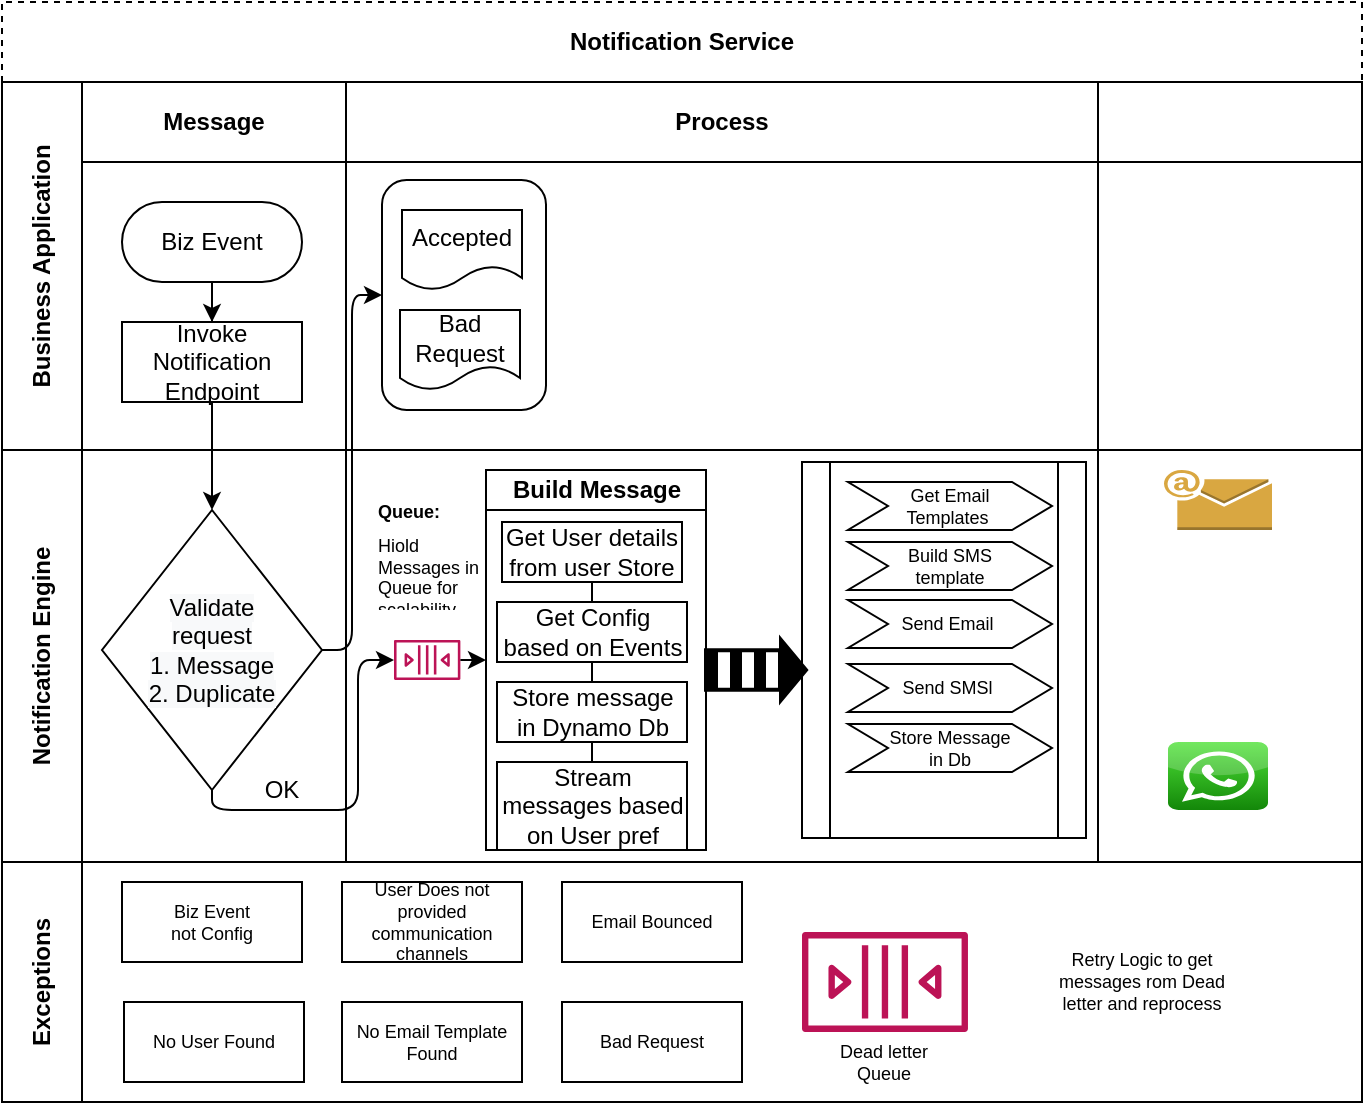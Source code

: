 <mxfile version="13.5.8" type="github">
  <diagram id="kgpKYQtTHZ0yAKxKKP6v" name="Biz process">
    <mxGraphModel dx="868" dy="450" grid="1" gridSize="10" guides="1" tooltips="1" connect="1" arrows="1" fold="1" page="1" pageScale="1" pageWidth="850" pageHeight="1100" math="0" shadow="0">
      <root>
        <mxCell id="0" />
        <mxCell id="1" parent="0" />
        <mxCell id="3nuBFxr9cyL0pnOWT2aG-1" value="Notification Service" style="shape=table;childLayout=tableLayout;rowLines=0;columnLines=0;startSize=40;html=1;whiteSpace=wrap;collapsible=0;recursiveResize=0;expand=0;fontStyle=1;dashed=1;" parent="1" vertex="1">
          <mxGeometry x="100" y="110" width="680" height="430" as="geometry" />
        </mxCell>
        <mxCell id="3nuBFxr9cyL0pnOWT2aG-2" value="" style="edgeStyle=orthogonalEdgeStyle;rounded=0;orthogonalLoop=1;jettySize=auto;html=1;entryX=0.5;entryY=0;entryDx=0;entryDy=0;" parent="3nuBFxr9cyL0pnOWT2aG-1" source="3nuBFxr9cyL0pnOWT2aG-7" target="4x0DBsmedhbezIaQ5GLJ-2" edge="1">
          <mxGeometry relative="1" as="geometry">
            <mxPoint x="105" y="240" as="targetPoint" />
          </mxGeometry>
        </mxCell>
        <mxCell id="3nuBFxr9cyL0pnOWT2aG-3" value="Business Application" style="swimlane;horizontal=0;points=[[0,0.5],[1,0.5]];portConstraint=eastwest;startSize=40;html=1;whiteSpace=wrap;collapsible=0;recursiveResize=0;expand=0;" parent="3nuBFxr9cyL0pnOWT2aG-1" vertex="1">
          <mxGeometry y="40" width="680" height="184" as="geometry" />
        </mxCell>
        <mxCell id="3nuBFxr9cyL0pnOWT2aG-4" value="Message" style="swimlane;connectable=0;startSize=40;html=1;whiteSpace=wrap;collapsible=0;recursiveResize=0;expand=0;" parent="3nuBFxr9cyL0pnOWT2aG-3" vertex="1">
          <mxGeometry x="40" width="132" height="184" as="geometry" />
        </mxCell>
        <mxCell id="3nuBFxr9cyL0pnOWT2aG-5" style="edgeStyle=orthogonalEdgeStyle;rounded=0;orthogonalLoop=1;jettySize=auto;html=1;" parent="3nuBFxr9cyL0pnOWT2aG-4" source="3nuBFxr9cyL0pnOWT2aG-6" target="3nuBFxr9cyL0pnOWT2aG-7" edge="1">
          <mxGeometry relative="1" as="geometry" />
        </mxCell>
        <mxCell id="3nuBFxr9cyL0pnOWT2aG-6" value="Biz Event" style="rounded=1;whiteSpace=wrap;html=1;arcSize=50;" parent="3nuBFxr9cyL0pnOWT2aG-4" vertex="1">
          <mxGeometry x="20" y="60" width="90" height="40" as="geometry" />
        </mxCell>
        <mxCell id="3nuBFxr9cyL0pnOWT2aG-7" value="Invoke Notification Endpoint" style="rounded=0;whiteSpace=wrap;html=1;" parent="3nuBFxr9cyL0pnOWT2aG-4" vertex="1">
          <mxGeometry x="20" y="120" width="90" height="40" as="geometry" />
        </mxCell>
        <mxCell id="3nuBFxr9cyL0pnOWT2aG-8" value="Process" style="swimlane;connectable=0;startSize=40;html=1;whiteSpace=wrap;collapsible=0;recursiveResize=0;expand=0;" parent="3nuBFxr9cyL0pnOWT2aG-3" vertex="1">
          <mxGeometry x="172" width="376" height="184" as="geometry" />
        </mxCell>
        <mxCell id="4x0DBsmedhbezIaQ5GLJ-26" value="" style="rounded=1;whiteSpace=wrap;html=1;glass=0;" vertex="1" parent="3nuBFxr9cyL0pnOWT2aG-8">
          <mxGeometry x="18" y="49" width="82" height="115" as="geometry" />
        </mxCell>
        <mxCell id="3nuBFxr9cyL0pnOWT2aG-21" value="Accepted" style="shape=document;whiteSpace=wrap;html=1;boundedLbl=1;" parent="3nuBFxr9cyL0pnOWT2aG-8" vertex="1">
          <mxGeometry x="28" y="64" width="60" height="40" as="geometry" />
        </mxCell>
        <mxCell id="4x0DBsmedhbezIaQ5GLJ-6" value="Bad Request" style="shape=document;whiteSpace=wrap;html=1;boundedLbl=1;" vertex="1" parent="3nuBFxr9cyL0pnOWT2aG-8">
          <mxGeometry x="27" y="114" width="60" height="40" as="geometry" />
        </mxCell>
        <mxCell id="4x0DBsmedhbezIaQ5GLJ-62" value="" style="shape=process;whiteSpace=wrap;html=1;backgroundOutline=1;glass=0;fontSize=9;" vertex="1" parent="3nuBFxr9cyL0pnOWT2aG-8">
          <mxGeometry x="228" y="190" width="142" height="188" as="geometry" />
        </mxCell>
        <mxCell id="3nuBFxr9cyL0pnOWT2aG-11" value="" style="swimlane;connectable=0;startSize=40;html=1;whiteSpace=wrap;collapsible=0;recursiveResize=0;expand=0;" parent="3nuBFxr9cyL0pnOWT2aG-3" vertex="1">
          <mxGeometry x="548" width="132" height="184" as="geometry" />
        </mxCell>
        <mxCell id="3nuBFxr9cyL0pnOWT2aG-15" value="Notification Engine" style="swimlane;horizontal=0;points=[[0,0.5],[1,0.5]];portConstraint=eastwest;startSize=40;html=1;whiteSpace=wrap;collapsible=0;recursiveResize=0;expand=0;" parent="3nuBFxr9cyL0pnOWT2aG-1" vertex="1">
          <mxGeometry y="224" width="680" height="206" as="geometry" />
        </mxCell>
        <mxCell id="3nuBFxr9cyL0pnOWT2aG-16" value="" style="swimlane;connectable=0;startSize=0;html=1;whiteSpace=wrap;collapsible=0;recursiveResize=0;expand=0;" parent="3nuBFxr9cyL0pnOWT2aG-15" vertex="1">
          <mxGeometry x="40" width="132" height="206" as="geometry" />
        </mxCell>
        <mxCell id="4x0DBsmedhbezIaQ5GLJ-11" value="" style="endArrow=classic;html=1;exitX=0.5;exitY=1;exitDx=0;exitDy=0;entryX=0.5;entryY=0;entryDx=0;entryDy=0;" edge="1" parent="3nuBFxr9cyL0pnOWT2aG-16" source="4x0DBsmedhbezIaQ5GLJ-2">
          <mxGeometry width="50" height="50" relative="1" as="geometry">
            <mxPoint x="270" y="40" as="sourcePoint" />
            <mxPoint x="66" y="120" as="targetPoint" />
          </mxGeometry>
        </mxCell>
        <mxCell id="4x0DBsmedhbezIaQ5GLJ-2" value="&lt;span style=&quot;color: rgb(0 , 0 , 0) ; font-family: &amp;#34;helvetica&amp;#34; ; font-size: 12px ; font-style: normal ; font-weight: 400 ; letter-spacing: normal ; text-align: center ; text-indent: 0px ; text-transform: none ; word-spacing: 0px ; background-color: rgb(248 , 249 , 250) ; display: inline ; float: none&quot;&gt;Validate &lt;br&gt;request&lt;br&gt;1. Message&lt;br&gt;2. Duplicate&lt;br&gt;&lt;/span&gt;" style="rhombus;whiteSpace=wrap;html=1;" vertex="1" parent="3nuBFxr9cyL0pnOWT2aG-16">
          <mxGeometry x="10" y="30" width="110" height="140" as="geometry" />
        </mxCell>
        <mxCell id="4x0DBsmedhbezIaQ5GLJ-27" value="OK" style="text;html=1;strokeColor=none;fillColor=none;align=center;verticalAlign=middle;whiteSpace=wrap;rounded=0;glass=0;" vertex="1" parent="3nuBFxr9cyL0pnOWT2aG-16">
          <mxGeometry x="80" y="160" width="40" height="20" as="geometry" />
        </mxCell>
        <mxCell id="3nuBFxr9cyL0pnOWT2aG-18" value="" style="swimlane;connectable=0;startSize=0;html=1;whiteSpace=wrap;collapsible=0;recursiveResize=0;expand=0;swimlaneLine=1;glass=0;dashed=1;" parent="3nuBFxr9cyL0pnOWT2aG-15" vertex="1">
          <mxGeometry x="172" width="376" height="206" as="geometry" />
        </mxCell>
        <mxCell id="4x0DBsmedhbezIaQ5GLJ-56" value="Get Email &lt;br&gt;Templates&amp;nbsp;" style="shape=step;perimeter=stepPerimeter;whiteSpace=wrap;html=1;fixedSize=1;glass=0;fontSize=9;" vertex="1" parent="3nuBFxr9cyL0pnOWT2aG-18">
          <mxGeometry x="251" y="16" width="102" height="24" as="geometry" />
        </mxCell>
        <mxCell id="4x0DBsmedhbezIaQ5GLJ-38" value="&lt;h1 style=&quot;font-size: 9px;&quot;&gt;Queue:&lt;/h1&gt;&lt;div style=&quot;font-size: 9px;&quot;&gt;Hiold Messages in Queue for scalability&amp;nbsp;&lt;/div&gt;" style="text;html=1;strokeColor=none;fillColor=none;spacing=5;spacingTop=-20;whiteSpace=wrap;overflow=hidden;rounded=0;glass=0;fontSize=9;" vertex="1" parent="3nuBFxr9cyL0pnOWT2aG-18">
          <mxGeometry x="10.6" y="30" width="59.4" height="50" as="geometry" />
        </mxCell>
        <mxCell id="4x0DBsmedhbezIaQ5GLJ-57" value="Build SMS &lt;br&gt;template" style="shape=step;perimeter=stepPerimeter;whiteSpace=wrap;html=1;fixedSize=1;glass=0;fontSize=9;" vertex="1" parent="3nuBFxr9cyL0pnOWT2aG-18">
          <mxGeometry x="251" y="46" width="102" height="24" as="geometry" />
        </mxCell>
        <mxCell id="4x0DBsmedhbezIaQ5GLJ-58" value="Send Email&amp;nbsp;" style="shape=step;perimeter=stepPerimeter;whiteSpace=wrap;html=1;fixedSize=1;glass=0;fontSize=9;" vertex="1" parent="3nuBFxr9cyL0pnOWT2aG-18">
          <mxGeometry x="251" y="75" width="102" height="24" as="geometry" />
        </mxCell>
        <mxCell id="4x0DBsmedhbezIaQ5GLJ-31" value="Build Message" style="swimlane;html=1;startSize=20;horizontal=1;containerType=tree;newEdgeStyle={&quot;edgeStyle&quot;:&quot;elbowEdgeStyle&quot;,&quot;startArrow&quot;:&quot;none&quot;,&quot;endArrow&quot;:&quot;none&quot;};glass=0;" vertex="1" parent="3nuBFxr9cyL0pnOWT2aG-18">
          <mxGeometry x="70" y="10" width="110" height="190" as="geometry" />
        </mxCell>
        <mxCell id="4x0DBsmedhbezIaQ5GLJ-32" value="" style="edgeStyle=elbowEdgeStyle;elbow=vertical;startArrow=none;endArrow=none;rounded=0;" edge="1" parent="4x0DBsmedhbezIaQ5GLJ-31" source="4x0DBsmedhbezIaQ5GLJ-34" target="4x0DBsmedhbezIaQ5GLJ-35">
          <mxGeometry relative="1" as="geometry" />
        </mxCell>
        <UserObject label="Get User details from user Store" treeRoot="1" id="4x0DBsmedhbezIaQ5GLJ-34">
          <mxCell style="whiteSpace=wrap;html=1;align=center;treeFolding=1;treeMoving=1;newEdgeStyle={&quot;edgeStyle&quot;:&quot;elbowEdgeStyle&quot;,&quot;startArrow&quot;:&quot;none&quot;,&quot;endArrow&quot;:&quot;none&quot;};" vertex="1" parent="4x0DBsmedhbezIaQ5GLJ-31">
            <mxGeometry x="8" y="26" width="90" height="30" as="geometry" />
          </mxCell>
        </UserObject>
        <mxCell id="4x0DBsmedhbezIaQ5GLJ-35" value="Get Config based on Events" style="whiteSpace=wrap;html=1;align=center;verticalAlign=middle;treeFolding=1;treeMoving=1;newEdgeStyle={&quot;edgeStyle&quot;:&quot;elbowEdgeStyle&quot;,&quot;startArrow&quot;:&quot;none&quot;,&quot;endArrow&quot;:&quot;none&quot;};" vertex="1" parent="4x0DBsmedhbezIaQ5GLJ-31">
          <mxGeometry x="5.5" y="66" width="95" height="30" as="geometry" />
        </mxCell>
        <mxCell id="4x0DBsmedhbezIaQ5GLJ-52" value="" style="edgeStyle=elbowEdgeStyle;elbow=vertical;startArrow=none;endArrow=none;rounded=0;" edge="1" target="4x0DBsmedhbezIaQ5GLJ-53" source="4x0DBsmedhbezIaQ5GLJ-35" parent="4x0DBsmedhbezIaQ5GLJ-31">
          <mxGeometry relative="1" as="geometry">
            <mxPoint x="402" y="480" as="sourcePoint" />
          </mxGeometry>
        </mxCell>
        <mxCell id="4x0DBsmedhbezIaQ5GLJ-53" value="Store message in Dynamo Db" style="whiteSpace=wrap;html=1;align=center;verticalAlign=middle;treeFolding=1;treeMoving=1;newEdgeStyle={&quot;edgeStyle&quot;:&quot;elbowEdgeStyle&quot;,&quot;startArrow&quot;:&quot;none&quot;,&quot;endArrow&quot;:&quot;none&quot;};" vertex="1" parent="4x0DBsmedhbezIaQ5GLJ-31">
          <mxGeometry x="5.5" y="106" width="95" height="30" as="geometry" />
        </mxCell>
        <mxCell id="4x0DBsmedhbezIaQ5GLJ-54" value="" style="edgeStyle=elbowEdgeStyle;elbow=vertical;startArrow=none;endArrow=none;rounded=0;" edge="1" target="4x0DBsmedhbezIaQ5GLJ-55" source="4x0DBsmedhbezIaQ5GLJ-53" parent="4x0DBsmedhbezIaQ5GLJ-31">
          <mxGeometry relative="1" as="geometry">
            <mxPoint x="402" y="430" as="sourcePoint" />
          </mxGeometry>
        </mxCell>
        <mxCell id="4x0DBsmedhbezIaQ5GLJ-55" value="Stream messages based on User pref" style="whiteSpace=wrap;html=1;align=center;verticalAlign=middle;treeFolding=1;treeMoving=1;newEdgeStyle={&quot;edgeStyle&quot;:&quot;elbowEdgeStyle&quot;,&quot;startArrow&quot;:&quot;none&quot;,&quot;endArrow&quot;:&quot;none&quot;};" vertex="1" parent="4x0DBsmedhbezIaQ5GLJ-31">
          <mxGeometry x="5.5" y="146" width="95" height="44" as="geometry" />
        </mxCell>
        <mxCell id="4x0DBsmedhbezIaQ5GLJ-37" value="" style="outlineConnect=0;fontColor=#232F3E;gradientColor=none;fillColor=#BC1356;strokeColor=none;dashed=0;verticalLabelPosition=bottom;verticalAlign=top;align=center;html=1;fontSize=12;fontStyle=0;aspect=fixed;pointerEvents=1;shape=mxgraph.aws4.queue;glass=0;" vertex="1" parent="3nuBFxr9cyL0pnOWT2aG-18">
          <mxGeometry x="24" y="95" width="33.19" height="20" as="geometry" />
        </mxCell>
        <mxCell id="4x0DBsmedhbezIaQ5GLJ-39" value="" style="endArrow=classic;html=1;fontSize=9;entryX=0;entryY=0.5;entryDx=0;entryDy=0;" edge="1" parent="3nuBFxr9cyL0pnOWT2aG-18" source="4x0DBsmedhbezIaQ5GLJ-37" target="4x0DBsmedhbezIaQ5GLJ-31">
          <mxGeometry width="50" height="50" relative="1" as="geometry">
            <mxPoint x="218" y="100" as="sourcePoint" />
            <mxPoint x="268" y="50" as="targetPoint" />
          </mxGeometry>
        </mxCell>
        <mxCell id="4x0DBsmedhbezIaQ5GLJ-40" value="" style="verticalLabelPosition=bottom;html=1;verticalAlign=top;strokeWidth=2;shape=mxgraph.lean_mapping.push_arrow;glass=0;fontSize=9;" vertex="1" parent="3nuBFxr9cyL0pnOWT2aG-18">
          <mxGeometry x="180" y="95" width="50" height="30" as="geometry" />
        </mxCell>
        <mxCell id="4x0DBsmedhbezIaQ5GLJ-59" value="Send SMSl&amp;nbsp;" style="shape=step;perimeter=stepPerimeter;whiteSpace=wrap;html=1;fixedSize=1;glass=0;fontSize=9;" vertex="1" parent="3nuBFxr9cyL0pnOWT2aG-18">
          <mxGeometry x="251" y="107" width="102" height="24" as="geometry" />
        </mxCell>
        <mxCell id="4x0DBsmedhbezIaQ5GLJ-60" value="Store Message&lt;br&gt;in Db" style="shape=step;perimeter=stepPerimeter;whiteSpace=wrap;html=1;fixedSize=1;glass=0;fontSize=9;" vertex="1" parent="3nuBFxr9cyL0pnOWT2aG-18">
          <mxGeometry x="251" y="137" width="102" height="24" as="geometry" />
        </mxCell>
        <mxCell id="3nuBFxr9cyL0pnOWT2aG-23" value="" style="swimlane;connectable=0;startSize=0;html=1;whiteSpace=wrap;collapsible=0;recursiveResize=0;expand=0;" parent="3nuBFxr9cyL0pnOWT2aG-15" vertex="1">
          <mxGeometry x="548" width="132" height="206" as="geometry" />
        </mxCell>
        <mxCell id="4x0DBsmedhbezIaQ5GLJ-64" value="" style="outlineConnect=0;dashed=0;verticalLabelPosition=bottom;verticalAlign=top;align=center;html=1;shape=mxgraph.aws3.email;fillColor=#D9A741;gradientColor=none;glass=0;fontSize=9;" vertex="1" parent="3nuBFxr9cyL0pnOWT2aG-23">
          <mxGeometry x="33" y="10" width="54" height="30" as="geometry" />
        </mxCell>
        <mxCell id="4x0DBsmedhbezIaQ5GLJ-66" value="" style="shape=image;html=1;verticalAlign=top;verticalLabelPosition=bottom;labelBackgroundColor=#ffffff;imageAspect=0;aspect=fixed;image=https://cdn0.iconfinder.com/data/icons/interface-3-4/100/Conversation-128.png;glass=0;fontSize=9;" vertex="1" parent="3nuBFxr9cyL0pnOWT2aG-23">
          <mxGeometry x="40.5" y="56" width="39" height="39" as="geometry" />
        </mxCell>
        <mxCell id="4x0DBsmedhbezIaQ5GLJ-67" value="" style="shape=image;html=1;verticalAlign=top;verticalLabelPosition=bottom;labelBackgroundColor=#ffffff;imageAspect=0;aspect=fixed;image=https://cdn2.iconfinder.com/data/icons/mobile-and-internet-business/505/sms-128.png;glass=0;fontSize=9;" vertex="1" parent="3nuBFxr9cyL0pnOWT2aG-23">
          <mxGeometry x="42" y="95" width="36" height="36" as="geometry" />
        </mxCell>
        <mxCell id="4x0DBsmedhbezIaQ5GLJ-69" value="" style="dashed=0;outlineConnect=0;html=1;align=center;labelPosition=center;verticalLabelPosition=bottom;verticalAlign=top;shape=mxgraph.webicons.whatsapp;fillColor=#4FE238;gradientColor=#138709;glass=0;fontSize=9;" vertex="1" parent="3nuBFxr9cyL0pnOWT2aG-23">
          <mxGeometry x="35" y="146" width="50" height="34" as="geometry" />
        </mxCell>
        <mxCell id="4x0DBsmedhbezIaQ5GLJ-24" value="" style="endArrow=classic;html=1;exitX=0.5;exitY=1;exitDx=0;exitDy=0;edgeStyle=orthogonalEdgeStyle;" edge="1" parent="3nuBFxr9cyL0pnOWT2aG-15" source="4x0DBsmedhbezIaQ5GLJ-2" target="4x0DBsmedhbezIaQ5GLJ-37">
          <mxGeometry width="50" height="50" relative="1" as="geometry">
            <mxPoint x="310" y="140" as="sourcePoint" />
            <mxPoint x="200" y="100" as="targetPoint" />
          </mxGeometry>
        </mxCell>
        <mxCell id="4x0DBsmedhbezIaQ5GLJ-28" value="" style="endArrow=classic;html=1;exitX=1;exitY=0.5;exitDx=0;exitDy=0;edgeStyle=orthogonalEdgeStyle;entryX=0;entryY=0.5;entryDx=0;entryDy=0;" edge="1" parent="3nuBFxr9cyL0pnOWT2aG-1" source="4x0DBsmedhbezIaQ5GLJ-2" target="4x0DBsmedhbezIaQ5GLJ-26">
          <mxGeometry width="50" height="50" relative="1" as="geometry">
            <mxPoint x="400" y="230" as="sourcePoint" />
            <mxPoint x="179" y="180" as="targetPoint" />
          </mxGeometry>
        </mxCell>
        <mxCell id="4x0DBsmedhbezIaQ5GLJ-113" value="Exceptions" style="swimlane;horizontal=0;points=[[0,0.5],[1,0.5]];portConstraint=eastwest;startSize=40;html=1;whiteSpace=wrap;collapsible=0;recursiveResize=0;expand=0;" vertex="1" parent="1">
          <mxGeometry x="100" y="540" width="680" height="120" as="geometry" />
        </mxCell>
        <mxCell id="4x0DBsmedhbezIaQ5GLJ-142" value="No User Found" style="rounded=0;whiteSpace=wrap;html=1;glass=0;fontSize=9;" vertex="1" parent="4x0DBsmedhbezIaQ5GLJ-113">
          <mxGeometry x="61" y="70" width="90" height="40" as="geometry" />
        </mxCell>
        <mxCell id="4x0DBsmedhbezIaQ5GLJ-143" value="Biz Event &lt;br&gt;not Config" style="rounded=0;whiteSpace=wrap;html=1;glass=0;fontSize=9;" vertex="1" parent="4x0DBsmedhbezIaQ5GLJ-113">
          <mxGeometry x="60" y="10" width="90" height="40" as="geometry" />
        </mxCell>
        <mxCell id="4x0DBsmedhbezIaQ5GLJ-145" value="User Does not provided communication channels" style="rounded=0;whiteSpace=wrap;html=1;glass=0;fontSize=9;" vertex="1" parent="4x0DBsmedhbezIaQ5GLJ-113">
          <mxGeometry x="170" y="10" width="90" height="40" as="geometry" />
        </mxCell>
        <mxCell id="4x0DBsmedhbezIaQ5GLJ-146" value="No Email Template Found" style="rounded=0;whiteSpace=wrap;html=1;glass=0;fontSize=9;" vertex="1" parent="4x0DBsmedhbezIaQ5GLJ-113">
          <mxGeometry x="170" y="70" width="90" height="40" as="geometry" />
        </mxCell>
        <mxCell id="4x0DBsmedhbezIaQ5GLJ-147" value="Bad Request" style="rounded=0;whiteSpace=wrap;html=1;glass=0;fontSize=9;" vertex="1" parent="4x0DBsmedhbezIaQ5GLJ-113">
          <mxGeometry x="280" y="70" width="90" height="40" as="geometry" />
        </mxCell>
        <mxCell id="4x0DBsmedhbezIaQ5GLJ-148" value="Email Bounced" style="rounded=0;whiteSpace=wrap;html=1;glass=0;fontSize=9;" vertex="1" parent="4x0DBsmedhbezIaQ5GLJ-113">
          <mxGeometry x="280" y="10" width="90" height="40" as="geometry" />
        </mxCell>
        <mxCell id="4x0DBsmedhbezIaQ5GLJ-149" value="" style="outlineConnect=0;fontColor=#232F3E;gradientColor=none;fillColor=#BC1356;strokeColor=none;dashed=0;verticalLabelPosition=bottom;verticalAlign=top;align=center;html=1;fontSize=12;fontStyle=0;aspect=fixed;pointerEvents=1;shape=mxgraph.aws4.queue;glass=0;" vertex="1" parent="4x0DBsmedhbezIaQ5GLJ-113">
          <mxGeometry x="400" y="35" width="82.98" height="50" as="geometry" />
        </mxCell>
        <mxCell id="4x0DBsmedhbezIaQ5GLJ-152" value="Dead letter Queue" style="text;html=1;strokeColor=none;fillColor=none;align=center;verticalAlign=middle;whiteSpace=wrap;rounded=0;glass=0;fontSize=9;" vertex="1" parent="4x0DBsmedhbezIaQ5GLJ-113">
          <mxGeometry x="411.49" y="90" width="60" height="20" as="geometry" />
        </mxCell>
        <mxCell id="4x0DBsmedhbezIaQ5GLJ-153" value="" style="shape=image;html=1;verticalAlign=top;verticalLabelPosition=bottom;labelBackgroundColor=#ffffff;imageAspect=0;aspect=fixed;image=https://cdn4.iconfinder.com/data/icons/flat-business-3/512/Flat_business-9-128.png;glass=0;fontSize=9;" vertex="1" parent="4x0DBsmedhbezIaQ5GLJ-113">
          <mxGeometry x="520" y="10" width="100" height="100" as="geometry" />
        </mxCell>
        <mxCell id="4x0DBsmedhbezIaQ5GLJ-154" value="Retry Logic to get messages rom Dead letter and reprocess" style="text;html=1;strokeColor=none;fillColor=none;align=center;verticalAlign=middle;whiteSpace=wrap;rounded=0;glass=0;fontSize=9;" vertex="1" parent="4x0DBsmedhbezIaQ5GLJ-113">
          <mxGeometry x="525" y="50" width="90" height="20" as="geometry" />
        </mxCell>
      </root>
    </mxGraphModel>
  </diagram>
</mxfile>
